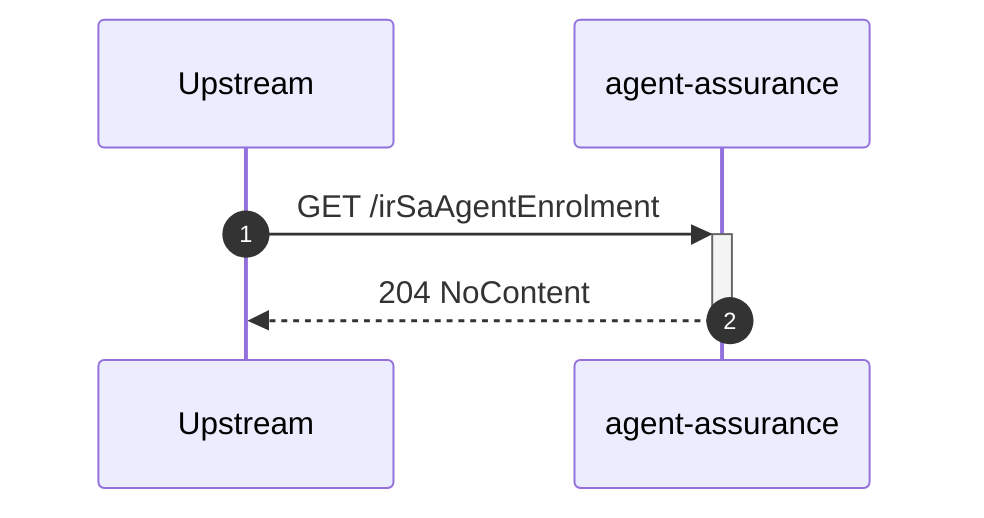 sequenceDiagram
    autonumber
    participant Upstream
    participant agent-assurance

    Upstream->>+agent-assurance: GET /irSaAgentEnrolment
    agent-assurance-->>-Upstream: 204 NoContent